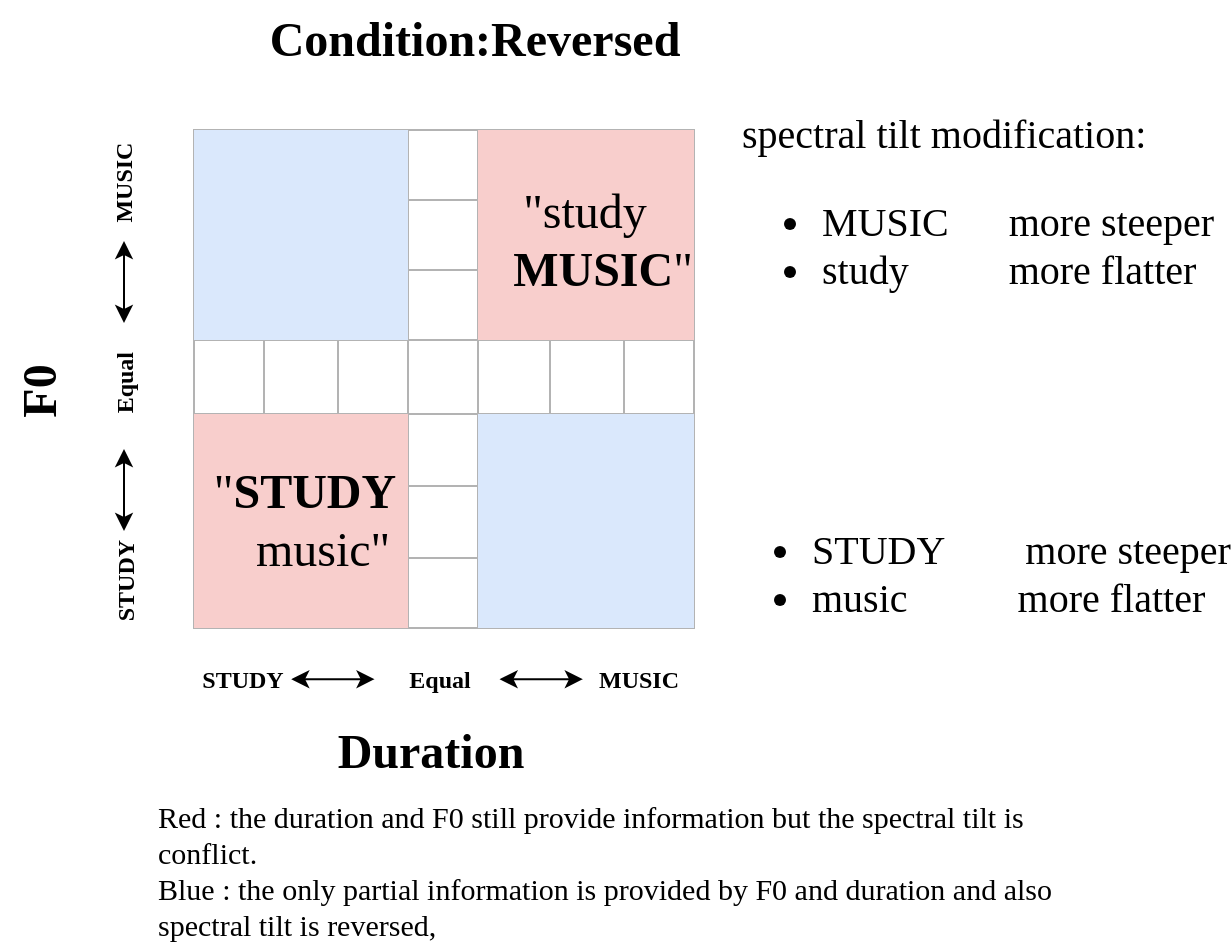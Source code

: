 <mxfile version="20.6.0" type="github">
  <diagram id="uMP2-gBXzRSnQIMD3LJw" name="Page-1">
    <mxGraphModel dx="1375" dy="794" grid="1" gridSize="10" guides="1" tooltips="1" connect="1" arrows="1" fold="1" page="1" pageScale="1" pageWidth="850" pageHeight="1100" math="0" shadow="0">
      <root>
        <mxCell id="0" />
        <mxCell id="1" parent="0" />
        <object label="" id="zLzugVfN4TNtNmc6y5zc-1">
          <mxCell style="shape=table;html=1;whiteSpace=wrap;startSize=0;container=1;collapsible=0;childLayout=tableLayout;flipH=0;flipV=0;movable=1;resizable=1;rotatable=1;deletable=1;editable=1;connectable=1;fontFamily=Georgia;swimlaneFillColor=none;fillColor=none;strokeColor=#B3B3B3;" vertex="1" parent="1">
            <mxGeometry x="270" y="300" width="250" height="249.0" as="geometry" />
          </mxCell>
        </object>
        <mxCell id="zLzugVfN4TNtNmc6y5zc-2" value="" style="shape=tableRow;horizontal=0;startSize=0;swimlaneHead=0;swimlaneBody=0;top=0;left=0;bottom=0;right=0;collapsible=0;dropTarget=0;fillColor=none;points=[[0,0.5],[1,0.5]];portConstraint=eastwest;movable=1;resizable=1;rotatable=1;deletable=1;editable=1;connectable=1;fontFamily=Georgia;swimlaneFillColor=none;strokeColor=#CCCCCC;" vertex="1" parent="zLzugVfN4TNtNmc6y5zc-1">
          <mxGeometry width="250" height="35" as="geometry" />
        </mxCell>
        <mxCell id="zLzugVfN4TNtNmc6y5zc-3" style="shape=partialRectangle;html=1;whiteSpace=wrap;connectable=1;fillColor=#dae8fc;top=0;left=0;bottom=0;right=0;overflow=hidden;movable=1;resizable=1;rotatable=1;deletable=1;editable=1;fontFamily=Georgia;swimlaneFillColor=none;strokeColor=#6c8ebf;" vertex="1" parent="zLzugVfN4TNtNmc6y5zc-2">
          <mxGeometry width="35" height="35" as="geometry">
            <mxRectangle width="35" height="35" as="alternateBounds" />
          </mxGeometry>
        </mxCell>
        <mxCell id="zLzugVfN4TNtNmc6y5zc-4" style="shape=partialRectangle;html=1;whiteSpace=wrap;connectable=1;fillColor=#dae8fc;top=0;left=0;bottom=0;right=0;overflow=hidden;movable=1;resizable=1;rotatable=1;deletable=1;editable=1;fontFamily=Georgia;swimlaneFillColor=none;strokeColor=#6c8ebf;" vertex="1" parent="zLzugVfN4TNtNmc6y5zc-2">
          <mxGeometry x="35" width="37" height="35" as="geometry">
            <mxRectangle width="37" height="35" as="alternateBounds" />
          </mxGeometry>
        </mxCell>
        <mxCell id="zLzugVfN4TNtNmc6y5zc-5" style="shape=partialRectangle;html=1;whiteSpace=wrap;connectable=1;fillColor=#dae8fc;top=0;left=0;bottom=0;right=0;overflow=hidden;movable=1;resizable=1;rotatable=1;deletable=1;editable=1;fontFamily=Georgia;swimlaneFillColor=none;strokeColor=#6c8ebf;" vertex="1" parent="zLzugVfN4TNtNmc6y5zc-2">
          <mxGeometry x="72" width="35" height="35" as="geometry">
            <mxRectangle width="35" height="35" as="alternateBounds" />
          </mxGeometry>
        </mxCell>
        <mxCell id="zLzugVfN4TNtNmc6y5zc-6" value="" style="shape=partialRectangle;html=1;whiteSpace=wrap;connectable=1;fillColor=none;top=0;left=0;bottom=0;right=0;overflow=hidden;movable=1;resizable=1;rotatable=1;deletable=1;editable=1;fontFamily=Georgia;swimlaneFillColor=none;strokeColor=#CCCCCC;" vertex="1" parent="zLzugVfN4TNtNmc6y5zc-2">
          <mxGeometry x="107" width="35" height="35" as="geometry">
            <mxRectangle width="35" height="35" as="alternateBounds" />
          </mxGeometry>
        </mxCell>
        <mxCell id="zLzugVfN4TNtNmc6y5zc-7" value="" style="shape=partialRectangle;html=1;whiteSpace=wrap;connectable=1;fillColor=#f8cecc;top=0;left=0;bottom=0;right=0;overflow=hidden;movable=1;resizable=1;rotatable=1;deletable=1;editable=1;fontFamily=Georgia;strokeColor=#b85450;swimlaneFillColor=none;" vertex="1" parent="zLzugVfN4TNtNmc6y5zc-2">
          <mxGeometry x="142" width="36" height="35" as="geometry">
            <mxRectangle width="36" height="35" as="alternateBounds" />
          </mxGeometry>
        </mxCell>
        <mxCell id="zLzugVfN4TNtNmc6y5zc-8" style="shape=partialRectangle;html=1;whiteSpace=wrap;connectable=1;fillColor=#f8cecc;top=0;left=0;bottom=0;right=0;overflow=hidden;movable=1;resizable=1;rotatable=1;deletable=1;editable=1;fontFamily=Georgia;strokeColor=#b85450;swimlaneFillColor=none;" vertex="1" parent="zLzugVfN4TNtNmc6y5zc-2">
          <mxGeometry x="178" width="37" height="35" as="geometry">
            <mxRectangle width="37" height="35" as="alternateBounds" />
          </mxGeometry>
        </mxCell>
        <mxCell id="zLzugVfN4TNtNmc6y5zc-9" value="" style="shape=partialRectangle;html=1;whiteSpace=wrap;connectable=1;fillColor=#f8cecc;top=0;left=0;bottom=0;right=0;overflow=hidden;movable=1;resizable=1;rotatable=1;deletable=1;editable=1;fontFamily=Georgia;strokeColor=#b85450;swimlaneFillColor=none;" vertex="1" parent="zLzugVfN4TNtNmc6y5zc-2">
          <mxGeometry x="215" width="35" height="35" as="geometry">
            <mxRectangle width="35" height="35" as="alternateBounds" />
          </mxGeometry>
        </mxCell>
        <mxCell id="zLzugVfN4TNtNmc6y5zc-10" style="shape=tableRow;horizontal=0;startSize=0;swimlaneHead=0;swimlaneBody=0;top=0;left=0;bottom=0;right=0;collapsible=0;dropTarget=0;fillColor=none;points=[[0,0.5],[1,0.5]];portConstraint=eastwest;movable=1;resizable=1;rotatable=1;deletable=1;editable=1;connectable=1;fontFamily=Georgia;swimlaneFillColor=none;strokeColor=#CCCCCC;" vertex="1" parent="zLzugVfN4TNtNmc6y5zc-1">
          <mxGeometry y="35" width="250" height="35" as="geometry" />
        </mxCell>
        <mxCell id="zLzugVfN4TNtNmc6y5zc-11" style="shape=partialRectangle;html=1;whiteSpace=wrap;connectable=1;fillColor=#dae8fc;top=0;left=0;bottom=0;right=0;overflow=hidden;movable=1;resizable=1;rotatable=1;deletable=1;editable=1;fontFamily=Georgia;swimlaneFillColor=none;strokeColor=#6c8ebf;" vertex="1" parent="zLzugVfN4TNtNmc6y5zc-10">
          <mxGeometry width="35" height="35" as="geometry">
            <mxRectangle width="35" height="35" as="alternateBounds" />
          </mxGeometry>
        </mxCell>
        <mxCell id="zLzugVfN4TNtNmc6y5zc-12" style="shape=partialRectangle;html=1;whiteSpace=wrap;connectable=1;fillColor=#dae8fc;top=0;left=0;bottom=0;right=0;overflow=hidden;movable=1;resizable=1;rotatable=1;deletable=1;editable=1;fontFamily=Georgia;swimlaneFillColor=none;strokeColor=#6c8ebf;" vertex="1" parent="zLzugVfN4TNtNmc6y5zc-10">
          <mxGeometry x="35" width="37" height="35" as="geometry">
            <mxRectangle width="37" height="35" as="alternateBounds" />
          </mxGeometry>
        </mxCell>
        <mxCell id="zLzugVfN4TNtNmc6y5zc-13" style="shape=partialRectangle;html=1;whiteSpace=wrap;connectable=1;fillColor=#dae8fc;top=0;left=0;bottom=0;right=0;overflow=hidden;movable=1;resizable=1;rotatable=1;deletable=1;editable=1;fontFamily=Georgia;swimlaneFillColor=none;strokeColor=#6c8ebf;" vertex="1" parent="zLzugVfN4TNtNmc6y5zc-10">
          <mxGeometry x="72" width="35" height="35" as="geometry">
            <mxRectangle width="35" height="35" as="alternateBounds" />
          </mxGeometry>
        </mxCell>
        <mxCell id="zLzugVfN4TNtNmc6y5zc-14" style="shape=partialRectangle;html=1;whiteSpace=wrap;connectable=1;fillColor=none;top=0;left=0;bottom=0;right=0;overflow=hidden;movable=1;resizable=1;rotatable=1;deletable=1;editable=1;fontFamily=Georgia;swimlaneFillColor=none;strokeColor=#CCCCCC;" vertex="1" parent="zLzugVfN4TNtNmc6y5zc-10">
          <mxGeometry x="107" width="35" height="35" as="geometry">
            <mxRectangle width="35" height="35" as="alternateBounds" />
          </mxGeometry>
        </mxCell>
        <mxCell id="zLzugVfN4TNtNmc6y5zc-15" style="shape=partialRectangle;html=1;whiteSpace=wrap;connectable=1;fillColor=#f8cecc;top=0;left=0;bottom=0;right=0;overflow=hidden;movable=1;resizable=1;rotatable=1;deletable=1;editable=1;fontFamily=Georgia;strokeColor=#b85450;swimlaneFillColor=none;" vertex="1" parent="zLzugVfN4TNtNmc6y5zc-10">
          <mxGeometry x="142" width="36" height="35" as="geometry">
            <mxRectangle width="36" height="35" as="alternateBounds" />
          </mxGeometry>
        </mxCell>
        <mxCell id="zLzugVfN4TNtNmc6y5zc-16" style="shape=partialRectangle;html=1;whiteSpace=wrap;connectable=1;fillColor=#f8cecc;top=0;left=0;bottom=0;right=0;overflow=hidden;movable=1;resizable=1;rotatable=1;deletable=1;editable=1;fontFamily=Georgia;strokeColor=#b85450;swimlaneFillColor=none;" vertex="1" parent="zLzugVfN4TNtNmc6y5zc-10">
          <mxGeometry x="178" width="37" height="35" as="geometry">
            <mxRectangle width="37" height="35" as="alternateBounds" />
          </mxGeometry>
        </mxCell>
        <mxCell id="zLzugVfN4TNtNmc6y5zc-17" style="shape=partialRectangle;html=1;whiteSpace=wrap;connectable=1;fillColor=#f8cecc;top=0;left=0;bottom=0;right=0;overflow=hidden;movable=1;resizable=1;rotatable=1;deletable=1;editable=1;fontFamily=Georgia;strokeColor=#b85450;swimlaneFillColor=none;" vertex="1" parent="zLzugVfN4TNtNmc6y5zc-10">
          <mxGeometry x="215" width="35" height="35" as="geometry">
            <mxRectangle width="35" height="35" as="alternateBounds" />
          </mxGeometry>
        </mxCell>
        <mxCell id="zLzugVfN4TNtNmc6y5zc-18" value="" style="shape=tableRow;horizontal=0;startSize=0;swimlaneHead=0;swimlaneBody=0;top=0;left=0;bottom=0;right=0;collapsible=0;dropTarget=0;fillColor=none;points=[[0,0.5],[1,0.5]];portConstraint=eastwest;movable=1;resizable=1;rotatable=1;deletable=1;editable=1;connectable=1;fontFamily=Georgia;swimlaneFillColor=none;strokeColor=#CCCCCC;" vertex="1" parent="zLzugVfN4TNtNmc6y5zc-1">
          <mxGeometry y="70" width="250" height="35" as="geometry" />
        </mxCell>
        <mxCell id="zLzugVfN4TNtNmc6y5zc-19" style="shape=partialRectangle;html=1;whiteSpace=wrap;connectable=1;fillColor=#dae8fc;top=0;left=0;bottom=0;right=0;overflow=hidden;movable=1;resizable=1;rotatable=1;deletable=1;editable=1;fontFamily=Georgia;swimlaneFillColor=none;strokeColor=#6c8ebf;" vertex="1" parent="zLzugVfN4TNtNmc6y5zc-18">
          <mxGeometry width="35" height="35" as="geometry">
            <mxRectangle width="35" height="35" as="alternateBounds" />
          </mxGeometry>
        </mxCell>
        <mxCell id="zLzugVfN4TNtNmc6y5zc-20" style="shape=partialRectangle;html=1;whiteSpace=wrap;connectable=1;fillColor=#dae8fc;top=0;left=0;bottom=0;right=0;overflow=hidden;movable=1;resizable=1;rotatable=1;deletable=1;editable=1;fontFamily=Georgia;swimlaneFillColor=none;strokeColor=#6c8ebf;" vertex="1" parent="zLzugVfN4TNtNmc6y5zc-18">
          <mxGeometry x="35" width="37" height="35" as="geometry">
            <mxRectangle width="37" height="35" as="alternateBounds" />
          </mxGeometry>
        </mxCell>
        <mxCell id="zLzugVfN4TNtNmc6y5zc-21" style="shape=partialRectangle;html=1;whiteSpace=wrap;connectable=1;fillColor=#dae8fc;top=0;left=0;bottom=0;right=0;overflow=hidden;movable=1;resizable=1;rotatable=1;deletable=1;editable=1;fontFamily=Georgia;swimlaneFillColor=none;strokeColor=#6c8ebf;" vertex="1" parent="zLzugVfN4TNtNmc6y5zc-18">
          <mxGeometry x="72" width="35" height="35" as="geometry">
            <mxRectangle width="35" height="35" as="alternateBounds" />
          </mxGeometry>
        </mxCell>
        <mxCell id="zLzugVfN4TNtNmc6y5zc-22" value="" style="shape=partialRectangle;html=1;whiteSpace=wrap;connectable=1;fillColor=none;top=0;left=0;bottom=0;right=0;overflow=hidden;movable=1;resizable=1;rotatable=1;deletable=1;editable=1;fontFamily=Georgia;swimlaneFillColor=none;strokeColor=#CCCCCC;" vertex="1" parent="zLzugVfN4TNtNmc6y5zc-18">
          <mxGeometry x="107" width="35" height="35" as="geometry">
            <mxRectangle width="35" height="35" as="alternateBounds" />
          </mxGeometry>
        </mxCell>
        <mxCell id="zLzugVfN4TNtNmc6y5zc-23" value="" style="shape=partialRectangle;html=1;whiteSpace=wrap;connectable=1;fillColor=#f8cecc;top=0;left=0;bottom=0;right=0;overflow=hidden;movable=1;resizable=1;rotatable=1;deletable=1;editable=1;fontFamily=Georgia;strokeColor=#b85450;swimlaneFillColor=none;" vertex="1" parent="zLzugVfN4TNtNmc6y5zc-18">
          <mxGeometry x="142" width="36" height="35" as="geometry">
            <mxRectangle width="36" height="35" as="alternateBounds" />
          </mxGeometry>
        </mxCell>
        <mxCell id="zLzugVfN4TNtNmc6y5zc-24" style="shape=partialRectangle;html=1;whiteSpace=wrap;connectable=1;fillColor=#f8cecc;top=0;left=0;bottom=0;right=0;overflow=hidden;movable=1;resizable=1;rotatable=1;deletable=1;editable=1;fontFamily=Georgia;strokeColor=#b85450;swimlaneFillColor=none;" vertex="1" parent="zLzugVfN4TNtNmc6y5zc-18">
          <mxGeometry x="178" width="37" height="35" as="geometry">
            <mxRectangle width="37" height="35" as="alternateBounds" />
          </mxGeometry>
        </mxCell>
        <mxCell id="zLzugVfN4TNtNmc6y5zc-25" value="" style="shape=partialRectangle;html=1;whiteSpace=wrap;connectable=1;fillColor=#f8cecc;top=0;left=0;bottom=0;right=0;overflow=hidden;movable=1;resizable=1;rotatable=1;deletable=1;editable=1;fontFamily=Georgia;strokeColor=#b85450;swimlaneFillColor=none;" vertex="1" parent="zLzugVfN4TNtNmc6y5zc-18">
          <mxGeometry x="215" width="35" height="35" as="geometry">
            <mxRectangle width="35" height="35" as="alternateBounds" />
          </mxGeometry>
        </mxCell>
        <mxCell id="zLzugVfN4TNtNmc6y5zc-26" style="shape=tableRow;horizontal=0;startSize=0;swimlaneHead=0;swimlaneBody=0;top=0;left=0;bottom=0;right=0;collapsible=0;dropTarget=0;fillColor=none;points=[[0,0.5],[1,0.5]];portConstraint=eastwest;movable=1;resizable=1;rotatable=1;deletable=1;editable=1;connectable=1;fontFamily=Georgia;swimlaneFillColor=none;strokeColor=#CCCCCC;" vertex="1" parent="zLzugVfN4TNtNmc6y5zc-1">
          <mxGeometry y="105" width="250" height="37" as="geometry" />
        </mxCell>
        <mxCell id="zLzugVfN4TNtNmc6y5zc-27" style="shape=partialRectangle;html=1;whiteSpace=wrap;connectable=1;fillColor=none;top=0;left=0;bottom=0;right=0;overflow=hidden;movable=1;resizable=1;rotatable=1;deletable=1;editable=1;fontFamily=Georgia;swimlaneFillColor=none;strokeColor=#CCCCCC;" vertex="1" parent="zLzugVfN4TNtNmc6y5zc-26">
          <mxGeometry width="35" height="37" as="geometry">
            <mxRectangle width="35" height="37" as="alternateBounds" />
          </mxGeometry>
        </mxCell>
        <mxCell id="zLzugVfN4TNtNmc6y5zc-28" style="shape=partialRectangle;html=1;whiteSpace=wrap;connectable=1;fillColor=none;top=0;left=0;bottom=0;right=0;overflow=hidden;movable=1;resizable=1;rotatable=1;deletable=1;editable=1;fontFamily=Georgia;swimlaneFillColor=none;strokeColor=#CCCCCC;" vertex="1" parent="zLzugVfN4TNtNmc6y5zc-26">
          <mxGeometry x="35" width="37" height="37" as="geometry">
            <mxRectangle width="37" height="37" as="alternateBounds" />
          </mxGeometry>
        </mxCell>
        <mxCell id="zLzugVfN4TNtNmc6y5zc-29" style="shape=partialRectangle;html=1;whiteSpace=wrap;connectable=1;top=0;left=0;bottom=0;right=0;overflow=hidden;movable=1;resizable=1;rotatable=1;deletable=1;editable=1;fontFamily=Georgia;swimlaneFillColor=none;fillColor=none;strokeColor=#CCCCCC;" vertex="1" parent="zLzugVfN4TNtNmc6y5zc-26">
          <mxGeometry x="72" width="35" height="37" as="geometry">
            <mxRectangle width="35" height="37" as="alternateBounds" />
          </mxGeometry>
        </mxCell>
        <mxCell id="zLzugVfN4TNtNmc6y5zc-30" style="shape=partialRectangle;html=1;whiteSpace=wrap;connectable=1;fillColor=none;top=0;left=0;bottom=0;right=0;overflow=hidden;movable=1;resizable=1;rotatable=1;deletable=1;editable=1;fontFamily=Georgia;swimlaneFillColor=none;strokeColor=#CCCCCC;" vertex="1" parent="zLzugVfN4TNtNmc6y5zc-26">
          <mxGeometry x="107" width="35" height="37" as="geometry">
            <mxRectangle width="35" height="37" as="alternateBounds" />
          </mxGeometry>
        </mxCell>
        <mxCell id="zLzugVfN4TNtNmc6y5zc-31" style="shape=partialRectangle;html=1;whiteSpace=wrap;connectable=1;top=0;left=0;bottom=0;right=0;overflow=hidden;movable=1;resizable=1;rotatable=1;deletable=1;editable=1;fontFamily=Georgia;swimlaneFillColor=none;fillColor=none;strokeColor=#CCCCCC;" vertex="1" parent="zLzugVfN4TNtNmc6y5zc-26">
          <mxGeometry x="142" width="36" height="37" as="geometry">
            <mxRectangle width="36" height="37" as="alternateBounds" />
          </mxGeometry>
        </mxCell>
        <mxCell id="zLzugVfN4TNtNmc6y5zc-32" style="shape=partialRectangle;html=1;whiteSpace=wrap;connectable=1;fillColor=none;top=0;left=0;bottom=0;right=0;overflow=hidden;pointerEvents=1;movable=1;resizable=1;rotatable=1;deletable=1;editable=1;fontFamily=Georgia;swimlaneFillColor=none;strokeColor=#CCCCCC;" vertex="1" parent="zLzugVfN4TNtNmc6y5zc-26">
          <mxGeometry x="178" width="37" height="37" as="geometry">
            <mxRectangle width="37" height="37" as="alternateBounds" />
          </mxGeometry>
        </mxCell>
        <mxCell id="zLzugVfN4TNtNmc6y5zc-33" style="shape=partialRectangle;html=1;whiteSpace=wrap;connectable=1;fillColor=none;top=0;left=0;bottom=0;right=0;overflow=hidden;pointerEvents=1;movable=1;resizable=1;rotatable=1;deletable=1;editable=1;fontFamily=Georgia;swimlaneFillColor=none;strokeColor=#CCCCCC;" vertex="1" parent="zLzugVfN4TNtNmc6y5zc-26">
          <mxGeometry x="215" width="35" height="37" as="geometry">
            <mxRectangle width="35" height="37" as="alternateBounds" />
          </mxGeometry>
        </mxCell>
        <mxCell id="zLzugVfN4TNtNmc6y5zc-34" style="shape=tableRow;horizontal=0;startSize=0;swimlaneHead=0;swimlaneBody=0;top=0;left=0;bottom=0;right=0;collapsible=0;dropTarget=0;fillColor=none;points=[[0,0.5],[1,0.5]];portConstraint=eastwest;movable=1;resizable=1;rotatable=1;deletable=1;editable=1;connectable=1;fontFamily=Georgia;swimlaneFillColor=none;strokeColor=#CCCCCC;" vertex="1" parent="zLzugVfN4TNtNmc6y5zc-1">
          <mxGeometry y="142" width="250" height="36" as="geometry" />
        </mxCell>
        <mxCell id="zLzugVfN4TNtNmc6y5zc-35" style="shape=partialRectangle;html=1;whiteSpace=wrap;connectable=1;fillColor=#f8cecc;top=0;left=0;bottom=0;right=0;overflow=hidden;movable=1;resizable=1;rotatable=1;deletable=1;editable=1;fontFamily=Georgia;strokeColor=#b85450;swimlaneFillColor=none;" vertex="1" parent="zLzugVfN4TNtNmc6y5zc-34">
          <mxGeometry width="35" height="36" as="geometry">
            <mxRectangle width="35" height="36" as="alternateBounds" />
          </mxGeometry>
        </mxCell>
        <mxCell id="zLzugVfN4TNtNmc6y5zc-36" style="shape=partialRectangle;html=1;whiteSpace=wrap;connectable=1;fillColor=#f8cecc;top=0;left=0;bottom=0;right=0;overflow=hidden;movable=1;resizable=1;rotatable=1;deletable=1;editable=1;fontFamily=Georgia;strokeColor=#b85450;swimlaneFillColor=none;" vertex="1" parent="zLzugVfN4TNtNmc6y5zc-34">
          <mxGeometry x="35" width="37" height="36" as="geometry">
            <mxRectangle width="37" height="36" as="alternateBounds" />
          </mxGeometry>
        </mxCell>
        <mxCell id="zLzugVfN4TNtNmc6y5zc-37" style="shape=partialRectangle;html=1;whiteSpace=wrap;connectable=1;fillColor=#f8cecc;top=0;left=0;bottom=0;right=0;overflow=hidden;movable=1;resizable=1;rotatable=1;deletable=1;editable=1;fontFamily=Georgia;strokeColor=#b85450;swimlaneFillColor=none;" vertex="1" parent="zLzugVfN4TNtNmc6y5zc-34">
          <mxGeometry x="72" width="35" height="36" as="geometry">
            <mxRectangle width="35" height="36" as="alternateBounds" />
          </mxGeometry>
        </mxCell>
        <mxCell id="zLzugVfN4TNtNmc6y5zc-38" style="shape=partialRectangle;html=1;whiteSpace=wrap;connectable=1;fillColor=none;top=0;left=0;bottom=0;right=0;overflow=hidden;movable=1;resizable=1;rotatable=1;deletable=1;editable=1;fontFamily=Georgia;swimlaneFillColor=none;strokeColor=#CCCCCC;" vertex="1" parent="zLzugVfN4TNtNmc6y5zc-34">
          <mxGeometry x="107" width="35" height="36" as="geometry">
            <mxRectangle width="35" height="36" as="alternateBounds" />
          </mxGeometry>
        </mxCell>
        <mxCell id="zLzugVfN4TNtNmc6y5zc-39" style="shape=partialRectangle;html=1;whiteSpace=wrap;connectable=1;fillColor=#dae8fc;top=0;left=0;bottom=0;right=0;overflow=hidden;movable=1;resizable=1;rotatable=1;deletable=1;editable=1;fontFamily=Georgia;swimlaneFillColor=none;strokeColor=#6c8ebf;" vertex="1" parent="zLzugVfN4TNtNmc6y5zc-34">
          <mxGeometry x="142" width="36" height="36" as="geometry">
            <mxRectangle width="36" height="36" as="alternateBounds" />
          </mxGeometry>
        </mxCell>
        <mxCell id="zLzugVfN4TNtNmc6y5zc-40" style="shape=partialRectangle;html=1;whiteSpace=wrap;connectable=1;fillColor=#dae8fc;top=0;left=0;bottom=0;right=0;overflow=hidden;pointerEvents=1;movable=1;resizable=1;rotatable=1;deletable=1;editable=1;fontFamily=Georgia;swimlaneFillColor=none;strokeColor=#6c8ebf;" vertex="1" parent="zLzugVfN4TNtNmc6y5zc-34">
          <mxGeometry x="178" width="37" height="36" as="geometry">
            <mxRectangle width="37" height="36" as="alternateBounds" />
          </mxGeometry>
        </mxCell>
        <mxCell id="zLzugVfN4TNtNmc6y5zc-41" style="shape=partialRectangle;html=1;whiteSpace=wrap;connectable=1;fillColor=#dae8fc;top=0;left=0;bottom=0;right=0;overflow=hidden;pointerEvents=1;movable=1;resizable=1;rotatable=1;deletable=1;editable=1;fontFamily=Georgia;swimlaneFillColor=none;strokeColor=#6c8ebf;" vertex="1" parent="zLzugVfN4TNtNmc6y5zc-34">
          <mxGeometry x="215" width="35" height="36" as="geometry">
            <mxRectangle width="35" height="36" as="alternateBounds" />
          </mxGeometry>
        </mxCell>
        <mxCell id="zLzugVfN4TNtNmc6y5zc-42" value="" style="shape=tableRow;horizontal=0;startSize=0;swimlaneHead=0;swimlaneBody=0;top=0;left=0;bottom=0;right=0;collapsible=0;dropTarget=0;fillColor=none;points=[[0,0.5],[1,0.5]];portConstraint=eastwest;movable=1;resizable=1;rotatable=1;deletable=1;editable=1;connectable=1;fontFamily=Georgia;swimlaneFillColor=none;strokeColor=#CCCCCC;" vertex="1" parent="zLzugVfN4TNtNmc6y5zc-1">
          <mxGeometry y="178" width="250" height="36" as="geometry" />
        </mxCell>
        <mxCell id="zLzugVfN4TNtNmc6y5zc-43" style="shape=partialRectangle;html=1;whiteSpace=wrap;connectable=1;fillColor=#f8cecc;top=0;left=0;bottom=0;right=0;overflow=hidden;movable=1;resizable=1;rotatable=1;deletable=1;editable=1;fontFamily=Georgia;strokeColor=#b85450;swimlaneFillColor=none;" vertex="1" parent="zLzugVfN4TNtNmc6y5zc-42">
          <mxGeometry width="35" height="36" as="geometry">
            <mxRectangle width="35" height="36" as="alternateBounds" />
          </mxGeometry>
        </mxCell>
        <mxCell id="zLzugVfN4TNtNmc6y5zc-44" style="shape=partialRectangle;html=1;whiteSpace=wrap;connectable=1;fillColor=#f8cecc;top=0;left=0;bottom=0;right=0;overflow=hidden;movable=1;resizable=1;rotatable=1;deletable=1;editable=1;fontFamily=Georgia;strokeColor=#b85450;swimlaneFillColor=none;" vertex="1" parent="zLzugVfN4TNtNmc6y5zc-42">
          <mxGeometry x="35" width="37" height="36" as="geometry">
            <mxRectangle width="37" height="36" as="alternateBounds" />
          </mxGeometry>
        </mxCell>
        <mxCell id="zLzugVfN4TNtNmc6y5zc-45" style="shape=partialRectangle;html=1;whiteSpace=wrap;connectable=1;fillColor=#f8cecc;top=0;left=0;bottom=0;right=0;overflow=hidden;movable=1;resizable=1;rotatable=1;deletable=1;editable=1;fontFamily=Georgia;strokeColor=#b85450;swimlaneFillColor=none;" vertex="1" parent="zLzugVfN4TNtNmc6y5zc-42">
          <mxGeometry x="72" width="35" height="36" as="geometry">
            <mxRectangle width="35" height="36" as="alternateBounds" />
          </mxGeometry>
        </mxCell>
        <mxCell id="zLzugVfN4TNtNmc6y5zc-46" value="" style="shape=partialRectangle;html=1;whiteSpace=wrap;connectable=1;fillColor=none;top=0;left=0;bottom=0;right=0;overflow=hidden;movable=1;resizable=1;rotatable=1;deletable=1;editable=1;fontFamily=Georgia;swimlaneFillColor=none;strokeColor=#CCCCCC;" vertex="1" parent="zLzugVfN4TNtNmc6y5zc-42">
          <mxGeometry x="107" width="35" height="36" as="geometry">
            <mxRectangle width="35" height="36" as="alternateBounds" />
          </mxGeometry>
        </mxCell>
        <mxCell id="zLzugVfN4TNtNmc6y5zc-47" value="" style="shape=partialRectangle;html=1;whiteSpace=wrap;connectable=1;fillColor=#dae8fc;top=0;left=0;bottom=0;right=0;overflow=hidden;movable=1;resizable=1;rotatable=1;deletable=1;editable=1;fontFamily=Georgia;swimlaneFillColor=none;strokeColor=#6c8ebf;" vertex="1" parent="zLzugVfN4TNtNmc6y5zc-42">
          <mxGeometry x="142" width="36" height="36" as="geometry">
            <mxRectangle width="36" height="36" as="alternateBounds" />
          </mxGeometry>
        </mxCell>
        <mxCell id="zLzugVfN4TNtNmc6y5zc-48" style="shape=partialRectangle;html=1;whiteSpace=wrap;connectable=1;fillColor=#dae8fc;top=0;left=0;bottom=0;right=0;overflow=hidden;pointerEvents=1;movable=1;resizable=1;rotatable=1;deletable=1;editable=1;fontFamily=Georgia;swimlaneFillColor=none;strokeColor=#6c8ebf;" vertex="1" parent="zLzugVfN4TNtNmc6y5zc-42">
          <mxGeometry x="178" width="37" height="36" as="geometry">
            <mxRectangle width="37" height="36" as="alternateBounds" />
          </mxGeometry>
        </mxCell>
        <mxCell id="zLzugVfN4TNtNmc6y5zc-49" value="" style="shape=partialRectangle;html=1;whiteSpace=wrap;connectable=1;fillColor=#dae8fc;top=0;left=0;bottom=0;right=0;overflow=hidden;pointerEvents=1;movable=1;resizable=1;rotatable=1;deletable=1;editable=1;fontFamily=Georgia;swimlaneFillColor=none;strokeColor=#6c8ebf;" vertex="1" parent="zLzugVfN4TNtNmc6y5zc-42">
          <mxGeometry x="215" width="35" height="36" as="geometry">
            <mxRectangle width="35" height="36" as="alternateBounds" />
          </mxGeometry>
        </mxCell>
        <mxCell id="zLzugVfN4TNtNmc6y5zc-50" style="shape=tableRow;horizontal=0;startSize=0;swimlaneHead=0;swimlaneBody=0;top=0;left=0;bottom=0;right=0;collapsible=0;dropTarget=0;fillColor=none;points=[[0,0.5],[1,0.5]];portConstraint=eastwest;movable=1;resizable=1;rotatable=1;deletable=1;editable=1;connectable=1;fontFamily=Georgia;swimlaneFillColor=none;strokeColor=#CCCCCC;" vertex="1" parent="zLzugVfN4TNtNmc6y5zc-1">
          <mxGeometry y="214" width="250" height="35" as="geometry" />
        </mxCell>
        <mxCell id="zLzugVfN4TNtNmc6y5zc-51" style="shape=partialRectangle;html=1;whiteSpace=wrap;connectable=1;fillColor=#f8cecc;top=0;left=0;bottom=0;right=0;overflow=hidden;movable=1;resizable=1;rotatable=1;deletable=1;editable=1;fontFamily=Georgia;strokeColor=#b85450;swimlaneFillColor=none;" vertex="1" parent="zLzugVfN4TNtNmc6y5zc-50">
          <mxGeometry width="35" height="35" as="geometry">
            <mxRectangle width="35" height="35" as="alternateBounds" />
          </mxGeometry>
        </mxCell>
        <mxCell id="zLzugVfN4TNtNmc6y5zc-52" style="shape=partialRectangle;html=1;whiteSpace=wrap;connectable=1;fillColor=#f8cecc;top=0;left=0;bottom=0;right=0;overflow=hidden;movable=1;resizable=1;rotatable=1;deletable=1;editable=1;fontFamily=Georgia;strokeColor=#b85450;swimlaneFillColor=none;" vertex="1" parent="zLzugVfN4TNtNmc6y5zc-50">
          <mxGeometry x="35" width="37" height="35" as="geometry">
            <mxRectangle width="37" height="35" as="alternateBounds" />
          </mxGeometry>
        </mxCell>
        <mxCell id="zLzugVfN4TNtNmc6y5zc-53" style="shape=partialRectangle;html=1;whiteSpace=wrap;connectable=1;fillColor=#f8cecc;top=0;left=0;bottom=0;right=0;overflow=hidden;movable=1;resizable=1;rotatable=1;deletable=1;editable=1;fontFamily=Georgia;strokeColor=#b85450;swimlaneFillColor=none;" vertex="1" parent="zLzugVfN4TNtNmc6y5zc-50">
          <mxGeometry x="72" width="35" height="35" as="geometry">
            <mxRectangle width="35" height="35" as="alternateBounds" />
          </mxGeometry>
        </mxCell>
        <mxCell id="zLzugVfN4TNtNmc6y5zc-54" style="shape=partialRectangle;html=1;whiteSpace=wrap;connectable=1;fillColor=none;top=0;left=0;bottom=0;right=0;overflow=hidden;movable=1;resizable=1;rotatable=1;deletable=1;editable=1;fontFamily=Georgia;swimlaneFillColor=none;strokeColor=#CCCCCC;" vertex="1" parent="zLzugVfN4TNtNmc6y5zc-50">
          <mxGeometry x="107" width="35" height="35" as="geometry">
            <mxRectangle width="35" height="35" as="alternateBounds" />
          </mxGeometry>
        </mxCell>
        <mxCell id="zLzugVfN4TNtNmc6y5zc-55" style="shape=partialRectangle;html=1;whiteSpace=wrap;connectable=1;fillColor=#dae8fc;top=0;left=0;bottom=0;right=0;overflow=hidden;movable=1;resizable=1;rotatable=1;deletable=1;editable=1;fontFamily=Georgia;swimlaneFillColor=none;strokeColor=#6c8ebf;" vertex="1" parent="zLzugVfN4TNtNmc6y5zc-50">
          <mxGeometry x="142" width="36" height="35" as="geometry">
            <mxRectangle width="36" height="35" as="alternateBounds" />
          </mxGeometry>
        </mxCell>
        <mxCell id="zLzugVfN4TNtNmc6y5zc-56" style="shape=partialRectangle;html=1;whiteSpace=wrap;connectable=1;fillColor=#dae8fc;top=0;left=0;bottom=0;right=0;overflow=hidden;pointerEvents=1;movable=1;resizable=1;rotatable=1;deletable=1;editable=1;fontFamily=Georgia;swimlaneFillColor=none;strokeColor=#6c8ebf;" vertex="1" parent="zLzugVfN4TNtNmc6y5zc-50">
          <mxGeometry x="178" width="37" height="35" as="geometry">
            <mxRectangle width="37" height="35" as="alternateBounds" />
          </mxGeometry>
        </mxCell>
        <mxCell id="zLzugVfN4TNtNmc6y5zc-57" style="shape=partialRectangle;html=1;whiteSpace=wrap;connectable=1;fillColor=#dae8fc;top=0;left=0;bottom=0;right=0;overflow=hidden;pointerEvents=1;movable=1;resizable=1;rotatable=1;deletable=1;editable=1;fontFamily=Georgia;swimlaneFillColor=none;strokeColor=#6c8ebf;" vertex="1" parent="zLzugVfN4TNtNmc6y5zc-50">
          <mxGeometry x="215" width="35" height="35" as="geometry">
            <mxRectangle width="35" height="35" as="alternateBounds" />
          </mxGeometry>
        </mxCell>
        <mxCell id="zLzugVfN4TNtNmc6y5zc-58" value="&lt;span style=&quot;font-weight: 400;&quot;&gt;&quot;&lt;/span&gt;STUDY&lt;br&gt;&lt;span style=&quot;font-weight: normal;&quot;&gt;&amp;nbsp; &amp;nbsp;music&quot;&lt;/span&gt;" style="text;strokeColor=none;fillColor=none;html=1;fontSize=24;fontStyle=1;verticalAlign=middle;align=center;fontFamily=Georgia;" vertex="1" parent="1">
          <mxGeometry x="270" y="470" width="110" height="50" as="geometry" />
        </mxCell>
        <mxCell id="zLzugVfN4TNtNmc6y5zc-59" value="&lt;span style=&quot;font-weight: 400;&quot;&gt;&quot;study&lt;/span&gt;&lt;br&gt;&lt;span style=&quot;font-weight: normal;&quot;&gt;&amp;nbsp; &amp;nbsp;&lt;/span&gt;MUSIC&lt;span style=&quot;font-weight: normal;&quot;&gt;&quot;&lt;/span&gt;" style="text;strokeColor=none;fillColor=none;html=1;fontSize=24;fontStyle=1;verticalAlign=middle;align=center;fontFamily=Georgia;" vertex="1" parent="1">
          <mxGeometry x="410" y="330" width="110" height="50" as="geometry" />
        </mxCell>
        <mxCell id="zLzugVfN4TNtNmc6y5zc-60" value="" style="group" vertex="1" connectable="0" parent="1">
          <mxGeometry x="270" y="555" width="250" height="40" as="geometry" />
        </mxCell>
        <mxCell id="zLzugVfN4TNtNmc6y5zc-61" value="" style="endArrow=classic;startArrow=classic;html=1;rounded=0;fontFamily=Georgia;" edge="1" parent="zLzugVfN4TNtNmc6y5zc-60">
          <mxGeometry width="50" height="50" relative="1" as="geometry">
            <mxPoint x="48.611" y="19.58" as="sourcePoint" />
            <mxPoint x="90.278" y="19.58" as="targetPoint" />
            <Array as="points">
              <mxPoint x="72.917" y="19.58" />
            </Array>
          </mxGeometry>
        </mxCell>
        <mxCell id="zLzugVfN4TNtNmc6y5zc-62" value="" style="endArrow=classic;startArrow=classic;html=1;rounded=0;fontFamily=Georgia;" edge="1" parent="zLzugVfN4TNtNmc6y5zc-60">
          <mxGeometry width="50" height="50" relative="1" as="geometry">
            <mxPoint x="152.778" y="19.58" as="sourcePoint" />
            <mxPoint x="194.444" y="19.58" as="targetPoint" />
          </mxGeometry>
        </mxCell>
        <mxCell id="zLzugVfN4TNtNmc6y5zc-63" value="Equal" style="text;html=1;strokeColor=none;fillColor=none;align=center;verticalAlign=middle;whiteSpace=wrap;rounded=0;fontFamily=Georgia;fontStyle=1" vertex="1" parent="zLzugVfN4TNtNmc6y5zc-60">
          <mxGeometry x="102.083" y="5" width="41.667" height="30" as="geometry" />
        </mxCell>
        <mxCell id="zLzugVfN4TNtNmc6y5zc-64" value="STUDY" style="text;strokeColor=none;fillColor=none;html=1;fontSize=12;fontStyle=1;verticalAlign=middle;align=center;fontFamily=Georgia;" vertex="1" parent="zLzugVfN4TNtNmc6y5zc-60">
          <mxGeometry width="48.611" height="40" as="geometry" />
        </mxCell>
        <mxCell id="zLzugVfN4TNtNmc6y5zc-65" value="MUSIC" style="text;strokeColor=none;fillColor=none;html=1;fontSize=12;fontStyle=1;verticalAlign=middle;align=center;fontFamily=Georgia;" vertex="1" parent="zLzugVfN4TNtNmc6y5zc-60">
          <mxGeometry x="194.444" y="2.5" width="55.556" height="35" as="geometry" />
        </mxCell>
        <mxCell id="zLzugVfN4TNtNmc6y5zc-66" value="" style="group;rotation=-90;" vertex="1" connectable="0" parent="1">
          <mxGeometry x="110" y="404.5" width="250" height="40" as="geometry" />
        </mxCell>
        <mxCell id="zLzugVfN4TNtNmc6y5zc-67" value="" style="endArrow=classic;startArrow=classic;html=1;rounded=0;fontFamily=Georgia;" edge="1" parent="zLzugVfN4TNtNmc6y5zc-66">
          <mxGeometry width="50" height="50" relative="1" as="geometry">
            <mxPoint x="125" y="96" as="sourcePoint" />
            <mxPoint x="125" y="55" as="targetPoint" />
            <Array as="points">
              <mxPoint x="125" y="72" />
            </Array>
          </mxGeometry>
        </mxCell>
        <mxCell id="zLzugVfN4TNtNmc6y5zc-68" value="" style="endArrow=classic;startArrow=classic;html=1;rounded=0;fontFamily=Georgia;" edge="1" parent="zLzugVfN4TNtNmc6y5zc-66">
          <mxGeometry width="50" height="50" relative="1" as="geometry">
            <mxPoint x="125" y="-8" as="sourcePoint" />
            <mxPoint x="125" y="-49" as="targetPoint" />
          </mxGeometry>
        </mxCell>
        <mxCell id="zLzugVfN4TNtNmc6y5zc-69" value="Equal" style="text;html=1;strokeColor=none;fillColor=none;align=center;verticalAlign=middle;whiteSpace=wrap;rounded=0;fontFamily=Georgia;fontStyle=1;rotation=-90;" vertex="1" parent="zLzugVfN4TNtNmc6y5zc-66">
          <mxGeometry x="104" y="7" width="41.667" height="30" as="geometry" />
        </mxCell>
        <mxCell id="zLzugVfN4TNtNmc6y5zc-70" value="STUDY" style="text;strokeColor=none;fillColor=none;html=1;fontSize=12;fontStyle=1;verticalAlign=middle;align=center;fontFamily=Georgia;rotation=-90;" vertex="1" parent="zLzugVfN4TNtNmc6y5zc-66">
          <mxGeometry x="101" y="101" width="48.611" height="40" as="geometry" />
        </mxCell>
        <mxCell id="zLzugVfN4TNtNmc6y5zc-71" value="MUSIC" style="text;strokeColor=none;fillColor=none;html=1;fontSize=12;fontStyle=1;verticalAlign=middle;align=center;fontFamily=Georgia;rotation=-90;" vertex="1" parent="zLzugVfN4TNtNmc6y5zc-66">
          <mxGeometry x="97" y="-95" width="55.556" height="35" as="geometry" />
        </mxCell>
        <mxCell id="zLzugVfN4TNtNmc6y5zc-72" value="Duration" style="text;strokeColor=none;fillColor=none;html=1;fontSize=24;fontStyle=1;verticalAlign=middle;align=center;fontFamily=Times New Roman;" vertex="1" parent="1">
          <mxGeometry x="338" y="591" width="100" height="40" as="geometry" />
        </mxCell>
        <mxCell id="zLzugVfN4TNtNmc6y5zc-73" value="F0" style="text;strokeColor=none;fillColor=none;html=1;fontSize=24;fontStyle=1;verticalAlign=middle;align=center;fontFamily=Times New Roman;rotation=-90;" vertex="1" parent="1">
          <mxGeometry x="143" y="411" width="100" height="40" as="geometry" />
        </mxCell>
        <mxCell id="zLzugVfN4TNtNmc6y5zc-74" value="Condition:Reversed" style="text;strokeColor=none;fillColor=none;html=1;fontSize=24;fontStyle=1;verticalAlign=middle;align=center;fontFamily=Times New Roman;" vertex="1" parent="1">
          <mxGeometry x="360" y="235" width="100" height="40" as="geometry" />
        </mxCell>
        <mxCell id="zLzugVfN4TNtNmc6y5zc-75" value="Red : the duration and F0 still provide information but the spectral tilt is conflict.&amp;nbsp;&lt;br style=&quot;font-size: 15px;&quot;&gt;Blue : the only partial information is provided by F0 and duration and also spectral tilt is reversed,&lt;br style=&quot;font-size: 15px;&quot;&gt;" style="text;html=1;strokeColor=none;fillColor=none;align=left;verticalAlign=middle;whiteSpace=wrap;rounded=0;fontFamily=Times New Roman;fontSize=15;" vertex="1" parent="1">
          <mxGeometry x="250" y="655" width="470" height="30" as="geometry" />
        </mxCell>
        <mxCell id="zLzugVfN4TNtNmc6y5zc-76" value="" style="group" vertex="1" connectable="0" parent="1">
          <mxGeometry x="537" y="275" width="131" height="304" as="geometry" />
        </mxCell>
        <mxCell id="zLzugVfN4TNtNmc6y5zc-77" value="&lt;span style=&quot;font-weight: normal; font-size: 20px;&quot;&gt;spectral tilt modification:&lt;br style=&quot;font-size: 20px;&quot;&gt;&lt;/span&gt;&lt;ul style=&quot;font-size: 20px;&quot;&gt;&lt;li style=&quot;font-size: 20px;&quot;&gt;&lt;span style=&quot;font-weight: normal; font-size: 20px;&quot;&gt;MUSIC&amp;nbsp; &amp;nbsp; &amp;nbsp; more steeper&lt;/span&gt;&lt;/li&gt;&lt;li style=&quot;font-size: 20px;&quot;&gt;&lt;span style=&quot;font-weight: normal; font-size: 20px;&quot;&gt;study&amp;nbsp; &amp;nbsp; &amp;nbsp; &amp;nbsp; &amp;nbsp; more flatter&lt;/span&gt;&lt;/li&gt;&lt;/ul&gt;&lt;div style=&quot;text-align: justify; font-size: 20px;&quot;&gt;&lt;/div&gt;" style="text;strokeColor=none;fillColor=none;html=1;fontSize=20;fontStyle=1;verticalAlign=middle;align=left;fontFamily=Georgia;" vertex="1" parent="zLzugVfN4TNtNmc6y5zc-76">
          <mxGeometry x="5" width="126" height="140" as="geometry" />
        </mxCell>
        <mxCell id="zLzugVfN4TNtNmc6y5zc-78" value="&lt;span style=&quot;font-size: 20px;&quot;&gt;&lt;br style=&quot;font-size: 20px;&quot;&gt;&lt;/span&gt;&lt;ul style=&quot;font-size: 20px;&quot;&gt;&lt;li style=&quot;font-size: 20px;&quot;&gt;&lt;span style=&quot;font-size: 20px;&quot;&gt;STUDY&amp;nbsp; &amp;nbsp; &amp;nbsp; &amp;nbsp; more steeper&lt;/span&gt;&lt;/li&gt;&lt;li style=&quot;font-size: 20px;&quot;&gt;&lt;span style=&quot;font-size: 20px;&quot;&gt;music&amp;nbsp; &amp;nbsp; &amp;nbsp; &amp;nbsp; &amp;nbsp; &amp;nbsp;more flatter&lt;/span&gt;&lt;/li&gt;&lt;/ul&gt;&lt;div style=&quot;text-align: justify; font-size: 20px;&quot;&gt;&lt;/div&gt;" style="text;strokeColor=none;fillColor=none;html=1;fontSize=20;fontStyle=0;verticalAlign=middle;align=left;fontFamily=Georgia;" vertex="1" parent="zLzugVfN4TNtNmc6y5zc-76">
          <mxGeometry y="164" width="126" height="140" as="geometry" />
        </mxCell>
      </root>
    </mxGraphModel>
  </diagram>
</mxfile>

